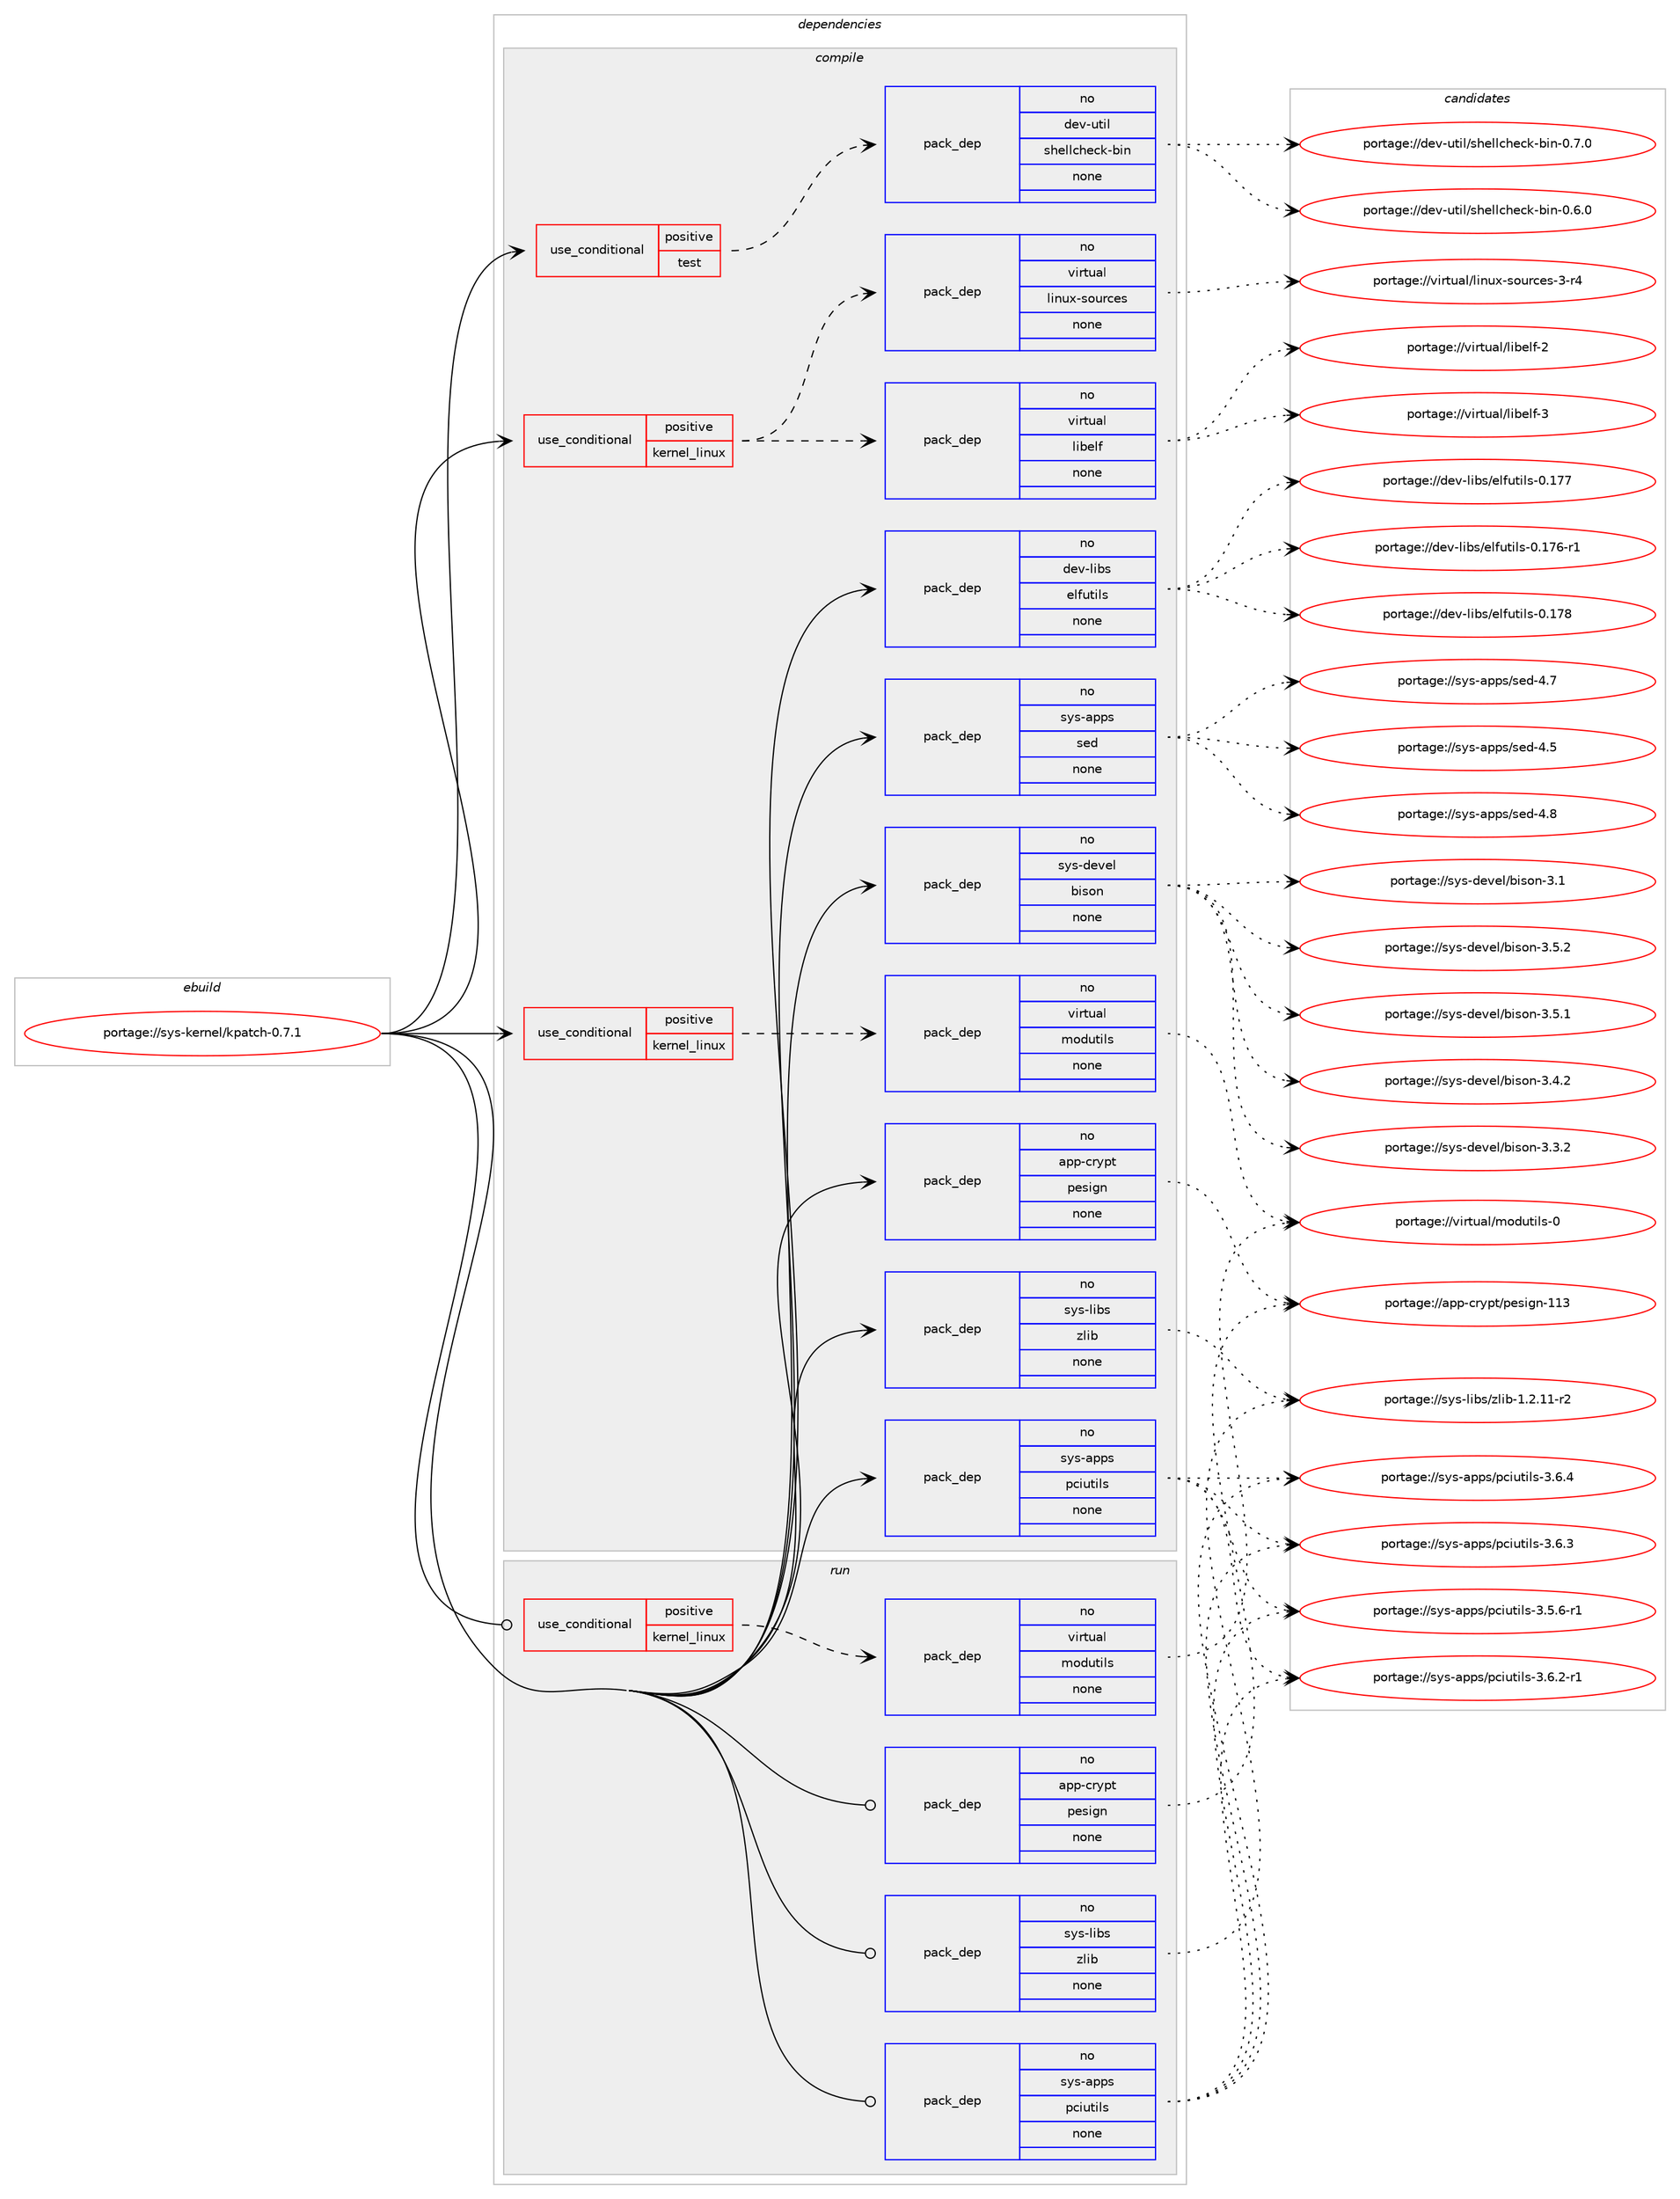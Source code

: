 digraph prolog {

# *************
# Graph options
# *************

newrank=true;
concentrate=true;
compound=true;
graph [rankdir=LR,fontname=Helvetica,fontsize=10,ranksep=1.5];#, ranksep=2.5, nodesep=0.2];
edge  [arrowhead=vee];
node  [fontname=Helvetica,fontsize=10];

# **********
# The ebuild
# **********

subgraph cluster_leftcol {
color=gray;
rank=same;
label=<<i>ebuild</i>>;
id [label="portage://sys-kernel/kpatch-0.7.1", color=red, width=4, href="../sys-kernel/kpatch-0.7.1.svg"];
}

# ****************
# The dependencies
# ****************

subgraph cluster_midcol {
color=gray;
label=<<i>dependencies</i>>;
subgraph cluster_compile {
fillcolor="#eeeeee";
style=filled;
label=<<i>compile</i>>;
subgraph cond7824 {
dependency40671 [label=<<TABLE BORDER="0" CELLBORDER="1" CELLSPACING="0" CELLPADDING="4"><TR><TD ROWSPAN="3" CELLPADDING="10">use_conditional</TD></TR><TR><TD>positive</TD></TR><TR><TD>kernel_linux</TD></TR></TABLE>>, shape=none, color=red];
subgraph pack31887 {
dependency40672 [label=<<TABLE BORDER="0" CELLBORDER="1" CELLSPACING="0" CELLPADDING="4" WIDTH="220"><TR><TD ROWSPAN="6" CELLPADDING="30">pack_dep</TD></TR><TR><TD WIDTH="110">no</TD></TR><TR><TD>virtual</TD></TR><TR><TD>linux-sources</TD></TR><TR><TD>none</TD></TR><TR><TD></TD></TR></TABLE>>, shape=none, color=blue];
}
dependency40671:e -> dependency40672:w [weight=20,style="dashed",arrowhead="vee"];
subgraph pack31888 {
dependency40673 [label=<<TABLE BORDER="0" CELLBORDER="1" CELLSPACING="0" CELLPADDING="4" WIDTH="220"><TR><TD ROWSPAN="6" CELLPADDING="30">pack_dep</TD></TR><TR><TD WIDTH="110">no</TD></TR><TR><TD>virtual</TD></TR><TR><TD>libelf</TD></TR><TR><TD>none</TD></TR><TR><TD></TD></TR></TABLE>>, shape=none, color=blue];
}
dependency40671:e -> dependency40673:w [weight=20,style="dashed",arrowhead="vee"];
}
id:e -> dependency40671:w [weight=20,style="solid",arrowhead="vee"];
subgraph cond7825 {
dependency40674 [label=<<TABLE BORDER="0" CELLBORDER="1" CELLSPACING="0" CELLPADDING="4"><TR><TD ROWSPAN="3" CELLPADDING="10">use_conditional</TD></TR><TR><TD>positive</TD></TR><TR><TD>kernel_linux</TD></TR></TABLE>>, shape=none, color=red];
subgraph pack31889 {
dependency40675 [label=<<TABLE BORDER="0" CELLBORDER="1" CELLSPACING="0" CELLPADDING="4" WIDTH="220"><TR><TD ROWSPAN="6" CELLPADDING="30">pack_dep</TD></TR><TR><TD WIDTH="110">no</TD></TR><TR><TD>virtual</TD></TR><TR><TD>modutils</TD></TR><TR><TD>none</TD></TR><TR><TD></TD></TR></TABLE>>, shape=none, color=blue];
}
dependency40674:e -> dependency40675:w [weight=20,style="dashed",arrowhead="vee"];
}
id:e -> dependency40674:w [weight=20,style="solid",arrowhead="vee"];
subgraph cond7826 {
dependency40676 [label=<<TABLE BORDER="0" CELLBORDER="1" CELLSPACING="0" CELLPADDING="4"><TR><TD ROWSPAN="3" CELLPADDING="10">use_conditional</TD></TR><TR><TD>positive</TD></TR><TR><TD>test</TD></TR></TABLE>>, shape=none, color=red];
subgraph pack31890 {
dependency40677 [label=<<TABLE BORDER="0" CELLBORDER="1" CELLSPACING="0" CELLPADDING="4" WIDTH="220"><TR><TD ROWSPAN="6" CELLPADDING="30">pack_dep</TD></TR><TR><TD WIDTH="110">no</TD></TR><TR><TD>dev-util</TD></TR><TR><TD>shellcheck-bin</TD></TR><TR><TD>none</TD></TR><TR><TD></TD></TR></TABLE>>, shape=none, color=blue];
}
dependency40676:e -> dependency40677:w [weight=20,style="dashed",arrowhead="vee"];
}
id:e -> dependency40676:w [weight=20,style="solid",arrowhead="vee"];
subgraph pack31891 {
dependency40678 [label=<<TABLE BORDER="0" CELLBORDER="1" CELLSPACING="0" CELLPADDING="4" WIDTH="220"><TR><TD ROWSPAN="6" CELLPADDING="30">pack_dep</TD></TR><TR><TD WIDTH="110">no</TD></TR><TR><TD>app-crypt</TD></TR><TR><TD>pesign</TD></TR><TR><TD>none</TD></TR><TR><TD></TD></TR></TABLE>>, shape=none, color=blue];
}
id:e -> dependency40678:w [weight=20,style="solid",arrowhead="vee"];
subgraph pack31892 {
dependency40679 [label=<<TABLE BORDER="0" CELLBORDER="1" CELLSPACING="0" CELLPADDING="4" WIDTH="220"><TR><TD ROWSPAN="6" CELLPADDING="30">pack_dep</TD></TR><TR><TD WIDTH="110">no</TD></TR><TR><TD>dev-libs</TD></TR><TR><TD>elfutils</TD></TR><TR><TD>none</TD></TR><TR><TD></TD></TR></TABLE>>, shape=none, color=blue];
}
id:e -> dependency40679:w [weight=20,style="solid",arrowhead="vee"];
subgraph pack31893 {
dependency40680 [label=<<TABLE BORDER="0" CELLBORDER="1" CELLSPACING="0" CELLPADDING="4" WIDTH="220"><TR><TD ROWSPAN="6" CELLPADDING="30">pack_dep</TD></TR><TR><TD WIDTH="110">no</TD></TR><TR><TD>sys-apps</TD></TR><TR><TD>pciutils</TD></TR><TR><TD>none</TD></TR><TR><TD></TD></TR></TABLE>>, shape=none, color=blue];
}
id:e -> dependency40680:w [weight=20,style="solid",arrowhead="vee"];
subgraph pack31894 {
dependency40681 [label=<<TABLE BORDER="0" CELLBORDER="1" CELLSPACING="0" CELLPADDING="4" WIDTH="220"><TR><TD ROWSPAN="6" CELLPADDING="30">pack_dep</TD></TR><TR><TD WIDTH="110">no</TD></TR><TR><TD>sys-apps</TD></TR><TR><TD>sed</TD></TR><TR><TD>none</TD></TR><TR><TD></TD></TR></TABLE>>, shape=none, color=blue];
}
id:e -> dependency40681:w [weight=20,style="solid",arrowhead="vee"];
subgraph pack31895 {
dependency40682 [label=<<TABLE BORDER="0" CELLBORDER="1" CELLSPACING="0" CELLPADDING="4" WIDTH="220"><TR><TD ROWSPAN="6" CELLPADDING="30">pack_dep</TD></TR><TR><TD WIDTH="110">no</TD></TR><TR><TD>sys-devel</TD></TR><TR><TD>bison</TD></TR><TR><TD>none</TD></TR><TR><TD></TD></TR></TABLE>>, shape=none, color=blue];
}
id:e -> dependency40682:w [weight=20,style="solid",arrowhead="vee"];
subgraph pack31896 {
dependency40683 [label=<<TABLE BORDER="0" CELLBORDER="1" CELLSPACING="0" CELLPADDING="4" WIDTH="220"><TR><TD ROWSPAN="6" CELLPADDING="30">pack_dep</TD></TR><TR><TD WIDTH="110">no</TD></TR><TR><TD>sys-libs</TD></TR><TR><TD>zlib</TD></TR><TR><TD>none</TD></TR><TR><TD></TD></TR></TABLE>>, shape=none, color=blue];
}
id:e -> dependency40683:w [weight=20,style="solid",arrowhead="vee"];
}
subgraph cluster_compileandrun {
fillcolor="#eeeeee";
style=filled;
label=<<i>compile and run</i>>;
}
subgraph cluster_run {
fillcolor="#eeeeee";
style=filled;
label=<<i>run</i>>;
subgraph cond7827 {
dependency40684 [label=<<TABLE BORDER="0" CELLBORDER="1" CELLSPACING="0" CELLPADDING="4"><TR><TD ROWSPAN="3" CELLPADDING="10">use_conditional</TD></TR><TR><TD>positive</TD></TR><TR><TD>kernel_linux</TD></TR></TABLE>>, shape=none, color=red];
subgraph pack31897 {
dependency40685 [label=<<TABLE BORDER="0" CELLBORDER="1" CELLSPACING="0" CELLPADDING="4" WIDTH="220"><TR><TD ROWSPAN="6" CELLPADDING="30">pack_dep</TD></TR><TR><TD WIDTH="110">no</TD></TR><TR><TD>virtual</TD></TR><TR><TD>modutils</TD></TR><TR><TD>none</TD></TR><TR><TD></TD></TR></TABLE>>, shape=none, color=blue];
}
dependency40684:e -> dependency40685:w [weight=20,style="dashed",arrowhead="vee"];
}
id:e -> dependency40684:w [weight=20,style="solid",arrowhead="odot"];
subgraph pack31898 {
dependency40686 [label=<<TABLE BORDER="0" CELLBORDER="1" CELLSPACING="0" CELLPADDING="4" WIDTH="220"><TR><TD ROWSPAN="6" CELLPADDING="30">pack_dep</TD></TR><TR><TD WIDTH="110">no</TD></TR><TR><TD>app-crypt</TD></TR><TR><TD>pesign</TD></TR><TR><TD>none</TD></TR><TR><TD></TD></TR></TABLE>>, shape=none, color=blue];
}
id:e -> dependency40686:w [weight=20,style="solid",arrowhead="odot"];
subgraph pack31899 {
dependency40687 [label=<<TABLE BORDER="0" CELLBORDER="1" CELLSPACING="0" CELLPADDING="4" WIDTH="220"><TR><TD ROWSPAN="6" CELLPADDING="30">pack_dep</TD></TR><TR><TD WIDTH="110">no</TD></TR><TR><TD>sys-apps</TD></TR><TR><TD>pciutils</TD></TR><TR><TD>none</TD></TR><TR><TD></TD></TR></TABLE>>, shape=none, color=blue];
}
id:e -> dependency40687:w [weight=20,style="solid",arrowhead="odot"];
subgraph pack31900 {
dependency40688 [label=<<TABLE BORDER="0" CELLBORDER="1" CELLSPACING="0" CELLPADDING="4" WIDTH="220"><TR><TD ROWSPAN="6" CELLPADDING="30">pack_dep</TD></TR><TR><TD WIDTH="110">no</TD></TR><TR><TD>sys-libs</TD></TR><TR><TD>zlib</TD></TR><TR><TD>none</TD></TR><TR><TD></TD></TR></TABLE>>, shape=none, color=blue];
}
id:e -> dependency40688:w [weight=20,style="solid",arrowhead="odot"];
}
}

# **************
# The candidates
# **************

subgraph cluster_choices {
rank=same;
color=gray;
label=<<i>candidates</i>>;

subgraph choice31887 {
color=black;
nodesep=1;
choice1181051141161179710847108105110117120451151111171149910111545514511452 [label="portage://virtual/linux-sources-3-r4", color=red, width=4,href="../virtual/linux-sources-3-r4.svg"];
dependency40672:e -> choice1181051141161179710847108105110117120451151111171149910111545514511452:w [style=dotted,weight="100"];
}
subgraph choice31888 {
color=black;
nodesep=1;
choice1181051141161179710847108105981011081024551 [label="portage://virtual/libelf-3", color=red, width=4,href="../virtual/libelf-3.svg"];
choice1181051141161179710847108105981011081024550 [label="portage://virtual/libelf-2", color=red, width=4,href="../virtual/libelf-2.svg"];
dependency40673:e -> choice1181051141161179710847108105981011081024551:w [style=dotted,weight="100"];
dependency40673:e -> choice1181051141161179710847108105981011081024550:w [style=dotted,weight="100"];
}
subgraph choice31889 {
color=black;
nodesep=1;
choice11810511411611797108471091111001171161051081154548 [label="portage://virtual/modutils-0", color=red, width=4,href="../virtual/modutils-0.svg"];
dependency40675:e -> choice11810511411611797108471091111001171161051081154548:w [style=dotted,weight="100"];
}
subgraph choice31890 {
color=black;
nodesep=1;
choice100101118451171161051084711510410110810899104101991074598105110454846554648 [label="portage://dev-util/shellcheck-bin-0.7.0", color=red, width=4,href="../dev-util/shellcheck-bin-0.7.0.svg"];
choice100101118451171161051084711510410110810899104101991074598105110454846544648 [label="portage://dev-util/shellcheck-bin-0.6.0", color=red, width=4,href="../dev-util/shellcheck-bin-0.6.0.svg"];
dependency40677:e -> choice100101118451171161051084711510410110810899104101991074598105110454846554648:w [style=dotted,weight="100"];
dependency40677:e -> choice100101118451171161051084711510410110810899104101991074598105110454846544648:w [style=dotted,weight="100"];
}
subgraph choice31891 {
color=black;
nodesep=1;
choice9711211245991141211121164711210111510510311045494951 [label="portage://app-crypt/pesign-113", color=red, width=4,href="../app-crypt/pesign-113.svg"];
dependency40678:e -> choice9711211245991141211121164711210111510510311045494951:w [style=dotted,weight="100"];
}
subgraph choice31892 {
color=black;
nodesep=1;
choice100101118451081059811547101108102117116105108115454846495556 [label="portage://dev-libs/elfutils-0.178", color=red, width=4,href="../dev-libs/elfutils-0.178.svg"];
choice100101118451081059811547101108102117116105108115454846495555 [label="portage://dev-libs/elfutils-0.177", color=red, width=4,href="../dev-libs/elfutils-0.177.svg"];
choice1001011184510810598115471011081021171161051081154548464955544511449 [label="portage://dev-libs/elfutils-0.176-r1", color=red, width=4,href="../dev-libs/elfutils-0.176-r1.svg"];
dependency40679:e -> choice100101118451081059811547101108102117116105108115454846495556:w [style=dotted,weight="100"];
dependency40679:e -> choice100101118451081059811547101108102117116105108115454846495555:w [style=dotted,weight="100"];
dependency40679:e -> choice1001011184510810598115471011081021171161051081154548464955544511449:w [style=dotted,weight="100"];
}
subgraph choice31893 {
color=black;
nodesep=1;
choice11512111545971121121154711299105117116105108115455146544652 [label="portage://sys-apps/pciutils-3.6.4", color=red, width=4,href="../sys-apps/pciutils-3.6.4.svg"];
choice11512111545971121121154711299105117116105108115455146544651 [label="portage://sys-apps/pciutils-3.6.3", color=red, width=4,href="../sys-apps/pciutils-3.6.3.svg"];
choice115121115459711211211547112991051171161051081154551465446504511449 [label="portage://sys-apps/pciutils-3.6.2-r1", color=red, width=4,href="../sys-apps/pciutils-3.6.2-r1.svg"];
choice115121115459711211211547112991051171161051081154551465346544511449 [label="portage://sys-apps/pciutils-3.5.6-r1", color=red, width=4,href="../sys-apps/pciutils-3.5.6-r1.svg"];
dependency40680:e -> choice11512111545971121121154711299105117116105108115455146544652:w [style=dotted,weight="100"];
dependency40680:e -> choice11512111545971121121154711299105117116105108115455146544651:w [style=dotted,weight="100"];
dependency40680:e -> choice115121115459711211211547112991051171161051081154551465446504511449:w [style=dotted,weight="100"];
dependency40680:e -> choice115121115459711211211547112991051171161051081154551465346544511449:w [style=dotted,weight="100"];
}
subgraph choice31894 {
color=black;
nodesep=1;
choice11512111545971121121154711510110045524656 [label="portage://sys-apps/sed-4.8", color=red, width=4,href="../sys-apps/sed-4.8.svg"];
choice11512111545971121121154711510110045524655 [label="portage://sys-apps/sed-4.7", color=red, width=4,href="../sys-apps/sed-4.7.svg"];
choice11512111545971121121154711510110045524653 [label="portage://sys-apps/sed-4.5", color=red, width=4,href="../sys-apps/sed-4.5.svg"];
dependency40681:e -> choice11512111545971121121154711510110045524656:w [style=dotted,weight="100"];
dependency40681:e -> choice11512111545971121121154711510110045524655:w [style=dotted,weight="100"];
dependency40681:e -> choice11512111545971121121154711510110045524653:w [style=dotted,weight="100"];
}
subgraph choice31895 {
color=black;
nodesep=1;
choice115121115451001011181011084798105115111110455146534650 [label="portage://sys-devel/bison-3.5.2", color=red, width=4,href="../sys-devel/bison-3.5.2.svg"];
choice115121115451001011181011084798105115111110455146534649 [label="portage://sys-devel/bison-3.5.1", color=red, width=4,href="../sys-devel/bison-3.5.1.svg"];
choice115121115451001011181011084798105115111110455146524650 [label="portage://sys-devel/bison-3.4.2", color=red, width=4,href="../sys-devel/bison-3.4.2.svg"];
choice115121115451001011181011084798105115111110455146514650 [label="portage://sys-devel/bison-3.3.2", color=red, width=4,href="../sys-devel/bison-3.3.2.svg"];
choice11512111545100101118101108479810511511111045514649 [label="portage://sys-devel/bison-3.1", color=red, width=4,href="../sys-devel/bison-3.1.svg"];
dependency40682:e -> choice115121115451001011181011084798105115111110455146534650:w [style=dotted,weight="100"];
dependency40682:e -> choice115121115451001011181011084798105115111110455146534649:w [style=dotted,weight="100"];
dependency40682:e -> choice115121115451001011181011084798105115111110455146524650:w [style=dotted,weight="100"];
dependency40682:e -> choice115121115451001011181011084798105115111110455146514650:w [style=dotted,weight="100"];
dependency40682:e -> choice11512111545100101118101108479810511511111045514649:w [style=dotted,weight="100"];
}
subgraph choice31896 {
color=black;
nodesep=1;
choice11512111545108105981154712210810598454946504649494511450 [label="portage://sys-libs/zlib-1.2.11-r2", color=red, width=4,href="../sys-libs/zlib-1.2.11-r2.svg"];
dependency40683:e -> choice11512111545108105981154712210810598454946504649494511450:w [style=dotted,weight="100"];
}
subgraph choice31897 {
color=black;
nodesep=1;
choice11810511411611797108471091111001171161051081154548 [label="portage://virtual/modutils-0", color=red, width=4,href="../virtual/modutils-0.svg"];
dependency40685:e -> choice11810511411611797108471091111001171161051081154548:w [style=dotted,weight="100"];
}
subgraph choice31898 {
color=black;
nodesep=1;
choice9711211245991141211121164711210111510510311045494951 [label="portage://app-crypt/pesign-113", color=red, width=4,href="../app-crypt/pesign-113.svg"];
dependency40686:e -> choice9711211245991141211121164711210111510510311045494951:w [style=dotted,weight="100"];
}
subgraph choice31899 {
color=black;
nodesep=1;
choice11512111545971121121154711299105117116105108115455146544652 [label="portage://sys-apps/pciutils-3.6.4", color=red, width=4,href="../sys-apps/pciutils-3.6.4.svg"];
choice11512111545971121121154711299105117116105108115455146544651 [label="portage://sys-apps/pciutils-3.6.3", color=red, width=4,href="../sys-apps/pciutils-3.6.3.svg"];
choice115121115459711211211547112991051171161051081154551465446504511449 [label="portage://sys-apps/pciutils-3.6.2-r1", color=red, width=4,href="../sys-apps/pciutils-3.6.2-r1.svg"];
choice115121115459711211211547112991051171161051081154551465346544511449 [label="portage://sys-apps/pciutils-3.5.6-r1", color=red, width=4,href="../sys-apps/pciutils-3.5.6-r1.svg"];
dependency40687:e -> choice11512111545971121121154711299105117116105108115455146544652:w [style=dotted,weight="100"];
dependency40687:e -> choice11512111545971121121154711299105117116105108115455146544651:w [style=dotted,weight="100"];
dependency40687:e -> choice115121115459711211211547112991051171161051081154551465446504511449:w [style=dotted,weight="100"];
dependency40687:e -> choice115121115459711211211547112991051171161051081154551465346544511449:w [style=dotted,weight="100"];
}
subgraph choice31900 {
color=black;
nodesep=1;
choice11512111545108105981154712210810598454946504649494511450 [label="portage://sys-libs/zlib-1.2.11-r2", color=red, width=4,href="../sys-libs/zlib-1.2.11-r2.svg"];
dependency40688:e -> choice11512111545108105981154712210810598454946504649494511450:w [style=dotted,weight="100"];
}
}

}
